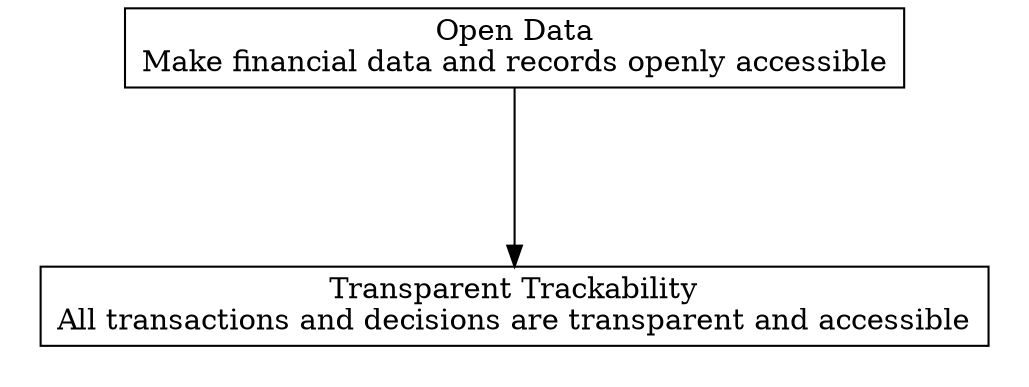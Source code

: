 digraph "" {
	graph [nodesep=0.6,
		rankdir=TB,
		ranksep=1.2
	];
	node [label="\N",
		shape=box
	];
	subgraph cluster_descendants {
		graph [rank=min,
			style=invis
		];
		"Transparent Trackability"	[label="Transparent Trackability\nAll transactions and decisions are transparent and accessible"];
	}
	"Open Data"	[label="Open Data\nMake financial data and records openly accessible"];
	"Open Data" -> "Transparent Trackability";
}
